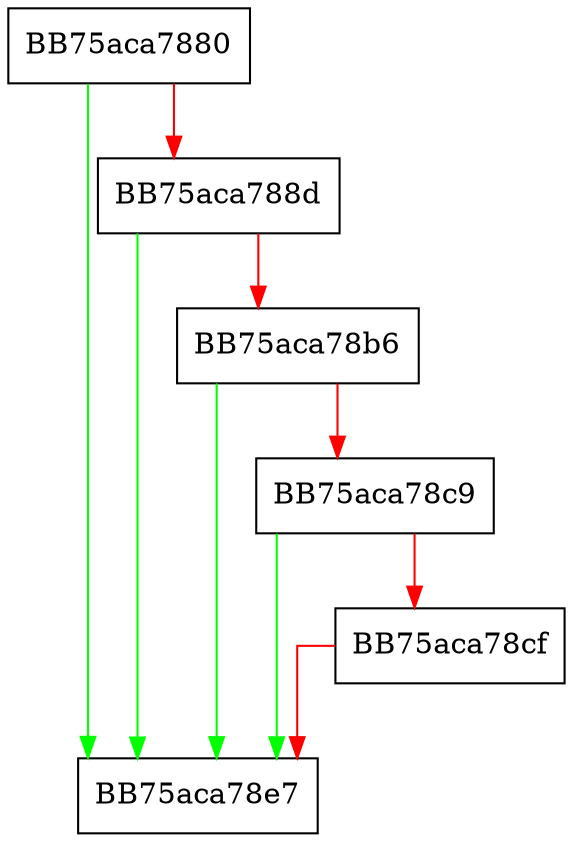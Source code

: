 digraph ConfigCacheRetryIntervalSeconds {
  node [shape="box"];
  graph [splines=ortho];
  BB75aca7880 -> BB75aca78e7 [color="green"];
  BB75aca7880 -> BB75aca788d [color="red"];
  BB75aca788d -> BB75aca78e7 [color="green"];
  BB75aca788d -> BB75aca78b6 [color="red"];
  BB75aca78b6 -> BB75aca78e7 [color="green"];
  BB75aca78b6 -> BB75aca78c9 [color="red"];
  BB75aca78c9 -> BB75aca78e7 [color="green"];
  BB75aca78c9 -> BB75aca78cf [color="red"];
  BB75aca78cf -> BB75aca78e7 [color="red"];
}